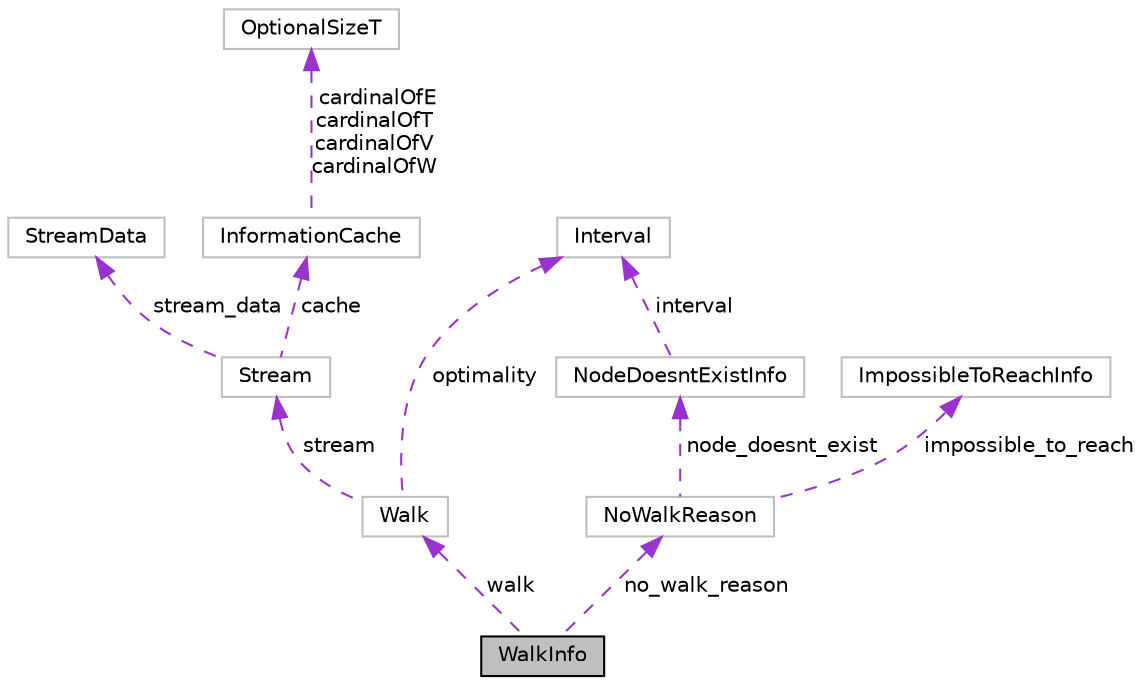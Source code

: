 digraph "WalkInfo"
{
 // LATEX_PDF_SIZE
  edge [fontname="Helvetica",fontsize="10",labelfontname="Helvetica",labelfontsize="10"];
  node [fontname="Helvetica",fontsize="10",shape=record];
  Node1 [label="WalkInfo",height=0.2,width=0.4,color="black", fillcolor="grey75", style="filled", fontcolor="black",tooltip=" "];
  Node2 -> Node1 [dir="back",color="darkorchid3",fontsize="10",style="dashed",label=" walk" ];
  Node2 [label="Walk",height=0.2,width=0.4,color="grey75", fillcolor="white", style="filled",URL="$structWalk.html",tooltip=" "];
  Node3 -> Node2 [dir="back",color="darkorchid3",fontsize="10",style="dashed",label=" optimality" ];
  Node3 [label="Interval",height=0.2,width=0.4,color="grey75", fillcolor="white", style="filled",URL="$structInterval.html",tooltip=" "];
  Node4 -> Node2 [dir="back",color="darkorchid3",fontsize="10",style="dashed",label=" stream" ];
  Node4 [label="Stream",height=0.2,width=0.4,color="grey75", fillcolor="white", style="filled",URL="$structStream.html",tooltip=" "];
  Node5 -> Node4 [dir="back",color="darkorchid3",fontsize="10",style="dashed",label=" stream_data" ];
  Node5 [label="StreamData",height=0.2,width=0.4,color="grey75", fillcolor="white", style="filled",URL="$structStreamData.html",tooltip=" "];
  Node6 -> Node4 [dir="back",color="darkorchid3",fontsize="10",style="dashed",label=" cache" ];
  Node6 [label="InformationCache",height=0.2,width=0.4,color="grey75", fillcolor="white", style="filled",URL="$structInformationCache.html",tooltip=" "];
  Node7 -> Node6 [dir="back",color="darkorchid3",fontsize="10",style="dashed",label=" cardinalOfE\ncardinalOfT\ncardinalOfV\ncardinalOfW" ];
  Node7 [label="OptionalSizeT",height=0.2,width=0.4,color="grey75", fillcolor="white", style="filled",URL="$structOptionalSizeT.html",tooltip=" "];
  Node8 -> Node1 [dir="back",color="darkorchid3",fontsize="10",style="dashed",label=" no_walk_reason" ];
  Node8 [label="NoWalkReason",height=0.2,width=0.4,color="grey75", fillcolor="white", style="filled",URL="$structNoWalkReason.html",tooltip=" "];
  Node9 -> Node8 [dir="back",color="darkorchid3",fontsize="10",style="dashed",label=" node_doesnt_exist" ];
  Node9 [label="NodeDoesntExistInfo",height=0.2,width=0.4,color="grey75", fillcolor="white", style="filled",URL="$structNodeDoesntExistInfo.html",tooltip=" "];
  Node3 -> Node9 [dir="back",color="darkorchid3",fontsize="10",style="dashed",label=" interval" ];
  Node10 -> Node8 [dir="back",color="darkorchid3",fontsize="10",style="dashed",label=" impossible_to_reach" ];
  Node10 [label="ImpossibleToReachInfo",height=0.2,width=0.4,color="grey75", fillcolor="white", style="filled",URL="$structImpossibleToReachInfo.html",tooltip=" "];
}
